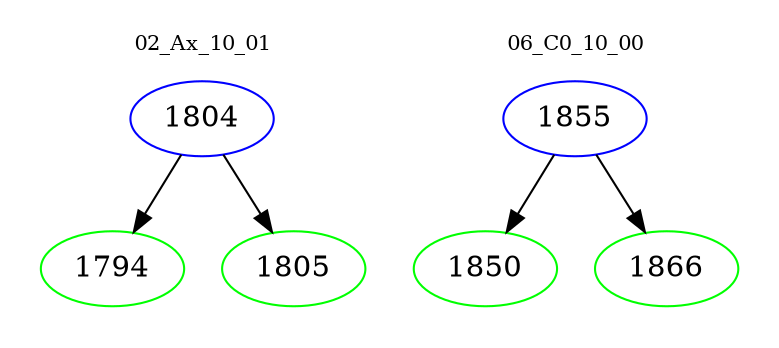 digraph{
subgraph cluster_0 {
color = white
label = "02_Ax_10_01";
fontsize=10;
T0_1804 [label="1804", color="blue"]
T0_1804 -> T0_1794 [color="black"]
T0_1794 [label="1794", color="green"]
T0_1804 -> T0_1805 [color="black"]
T0_1805 [label="1805", color="green"]
}
subgraph cluster_1 {
color = white
label = "06_C0_10_00";
fontsize=10;
T1_1855 [label="1855", color="blue"]
T1_1855 -> T1_1850 [color="black"]
T1_1850 [label="1850", color="green"]
T1_1855 -> T1_1866 [color="black"]
T1_1866 [label="1866", color="green"]
}
}
